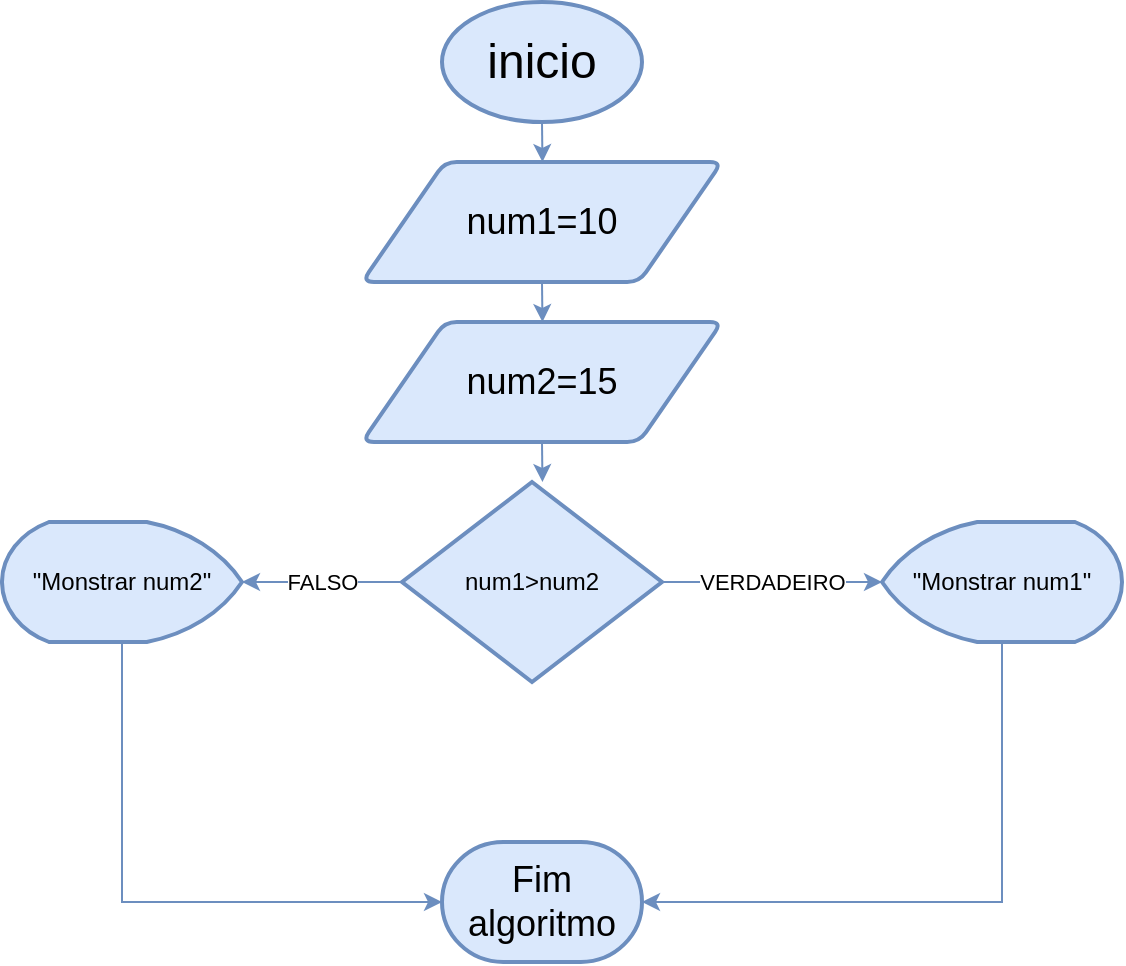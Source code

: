 <mxfile version="24.7.6" pages="4">
  <diagram name="Página-1" id="8pBZxs34pLNzvOGZmq_B">
    <mxGraphModel dx="1066" dy="603" grid="1" gridSize="10" guides="1" tooltips="1" connect="1" arrows="1" fold="1" page="1" pageScale="1" pageWidth="827" pageHeight="1169" math="0" shadow="0">
      <root>
        <mxCell id="0" />
        <mxCell id="1" parent="0" />
        <mxCell id="GB98tL4wv8lpsmyrZAGT-2" style="edgeStyle=orthogonalEdgeStyle;rounded=0;orthogonalLoop=1;jettySize=auto;html=1;exitX=0.5;exitY=1;exitDx=0;exitDy=0;exitPerimeter=0;fillColor=#dae8fc;strokeColor=#6c8ebf;" edge="1" parent="1" source="GB98tL4wv8lpsmyrZAGT-1">
          <mxGeometry relative="1" as="geometry">
            <mxPoint x="430.238" y="290" as="targetPoint" />
          </mxGeometry>
        </mxCell>
        <mxCell id="GB98tL4wv8lpsmyrZAGT-1" value="&lt;font style=&quot;font-size: 24px;&quot;&gt;inicio&lt;/font&gt;" style="strokeWidth=2;html=1;shape=mxgraph.flowchart.start_1;whiteSpace=wrap;fillColor=#dae8fc;strokeColor=#6c8ebf;" vertex="1" parent="1">
          <mxGeometry x="380" y="210" width="100" height="60" as="geometry" />
        </mxCell>
        <mxCell id="GB98tL4wv8lpsmyrZAGT-4" style="edgeStyle=orthogonalEdgeStyle;rounded=0;orthogonalLoop=1;jettySize=auto;html=1;exitX=0.5;exitY=1;exitDx=0;exitDy=0;fillColor=#dae8fc;strokeColor=#6c8ebf;" edge="1" parent="1" source="GB98tL4wv8lpsmyrZAGT-3">
          <mxGeometry relative="1" as="geometry">
            <mxPoint x="430.238" y="370" as="targetPoint" />
          </mxGeometry>
        </mxCell>
        <mxCell id="GB98tL4wv8lpsmyrZAGT-3" value="&lt;font style=&quot;font-size: 18px;&quot;&gt;num1=10&lt;/font&gt;" style="shape=parallelogram;html=1;strokeWidth=2;perimeter=parallelogramPerimeter;whiteSpace=wrap;rounded=1;arcSize=12;size=0.23;fillColor=#dae8fc;strokeColor=#6c8ebf;" vertex="1" parent="1">
          <mxGeometry x="340" y="290" width="180" height="60" as="geometry" />
        </mxCell>
        <mxCell id="GB98tL4wv8lpsmyrZAGT-7" style="edgeStyle=orthogonalEdgeStyle;rounded=0;orthogonalLoop=1;jettySize=auto;html=1;exitX=0.5;exitY=1;exitDx=0;exitDy=0;fillColor=#dae8fc;strokeColor=#6c8ebf;" edge="1" parent="1" source="GB98tL4wv8lpsmyrZAGT-5">
          <mxGeometry relative="1" as="geometry">
            <mxPoint x="430.238" y="450" as="targetPoint" />
          </mxGeometry>
        </mxCell>
        <mxCell id="GB98tL4wv8lpsmyrZAGT-5" value="&lt;font style=&quot;font-size: 18px;&quot;&gt;num2=15&lt;/font&gt;" style="shape=parallelogram;html=1;strokeWidth=2;perimeter=parallelogramPerimeter;whiteSpace=wrap;rounded=1;arcSize=12;size=0.23;fillColor=#dae8fc;strokeColor=#6c8ebf;" vertex="1" parent="1">
          <mxGeometry x="340" y="370" width="180" height="60" as="geometry" />
        </mxCell>
        <mxCell id="GB98tL4wv8lpsmyrZAGT-9" value="VERDADEIRO" style="edgeStyle=orthogonalEdgeStyle;rounded=0;orthogonalLoop=1;jettySize=auto;html=1;exitX=1;exitY=0.5;exitDx=0;exitDy=0;exitPerimeter=0;fillColor=#dae8fc;strokeColor=#6c8ebf;" edge="1" parent="1" source="GB98tL4wv8lpsmyrZAGT-8" target="GB98tL4wv8lpsmyrZAGT-10">
          <mxGeometry relative="1" as="geometry">
            <mxPoint x="510" y="499.81" as="targetPoint" />
          </mxGeometry>
        </mxCell>
        <mxCell id="T0WktHMkKnQmxkIEheab-1" value="" style="edgeLabel;html=1;align=center;verticalAlign=middle;resizable=0;points=[];strokeColor=#D0CEE2;fontColor=#1A1A1A;fillColor=#5D7F99;" vertex="1" connectable="0" parent="GB98tL4wv8lpsmyrZAGT-9">
          <mxGeometry x="-0.739" y="-1" relative="1" as="geometry">
            <mxPoint as="offset" />
          </mxGeometry>
        </mxCell>
        <mxCell id="GB98tL4wv8lpsmyrZAGT-8" value="num1&amp;gt;num2" style="strokeWidth=2;html=1;shape=mxgraph.flowchart.decision;whiteSpace=wrap;fillColor=#dae8fc;strokeColor=#6c8ebf;" vertex="1" parent="1">
          <mxGeometry x="360" y="450" width="130" height="100" as="geometry" />
        </mxCell>
        <mxCell id="GB98tL4wv8lpsmyrZAGT-10" value="&quot;Monstrar num1&quot;" style="strokeWidth=2;html=1;shape=mxgraph.flowchart.display;whiteSpace=wrap;fillColor=#dae8fc;strokeColor=#6c8ebf;" vertex="1" parent="1">
          <mxGeometry x="600" y="470" width="120" height="60" as="geometry" />
        </mxCell>
        <mxCell id="GB98tL4wv8lpsmyrZAGT-11" value="&quot;Monstrar num2&quot;" style="strokeWidth=2;html=1;shape=mxgraph.flowchart.display;whiteSpace=wrap;direction=west;fillColor=#dae8fc;strokeColor=#6c8ebf;" vertex="1" parent="1">
          <mxGeometry x="160" y="470" width="120" height="60" as="geometry" />
        </mxCell>
        <mxCell id="GB98tL4wv8lpsmyrZAGT-12" value="FALSO" style="edgeStyle=orthogonalEdgeStyle;rounded=0;orthogonalLoop=1;jettySize=auto;html=1;exitX=0;exitY=0.5;exitDx=0;exitDy=0;exitPerimeter=0;entryX=0;entryY=0.5;entryDx=0;entryDy=0;entryPerimeter=0;fillColor=#dae8fc;strokeColor=#6c8ebf;" edge="1" parent="1" source="GB98tL4wv8lpsmyrZAGT-8" target="GB98tL4wv8lpsmyrZAGT-11">
          <mxGeometry relative="1" as="geometry" />
        </mxCell>
        <mxCell id="GB98tL4wv8lpsmyrZAGT-14" value="&lt;font style=&quot;font-size: 18px;&quot;&gt;Fim algoritmo&lt;/font&gt;" style="strokeWidth=2;html=1;shape=mxgraph.flowchart.terminator;whiteSpace=wrap;fillColor=#dae8fc;strokeColor=#6c8ebf;" vertex="1" parent="1">
          <mxGeometry x="380" y="630" width="100" height="60" as="geometry" />
        </mxCell>
        <mxCell id="GB98tL4wv8lpsmyrZAGT-15" style="edgeStyle=orthogonalEdgeStyle;rounded=0;orthogonalLoop=1;jettySize=auto;html=1;exitX=0.5;exitY=1;exitDx=0;exitDy=0;exitPerimeter=0;entryX=1;entryY=0.5;entryDx=0;entryDy=0;entryPerimeter=0;fillColor=#dae8fc;strokeColor=#6c8ebf;" edge="1" parent="1" source="GB98tL4wv8lpsmyrZAGT-10" target="GB98tL4wv8lpsmyrZAGT-14">
          <mxGeometry relative="1" as="geometry" />
        </mxCell>
        <mxCell id="GB98tL4wv8lpsmyrZAGT-16" style="edgeStyle=orthogonalEdgeStyle;rounded=0;orthogonalLoop=1;jettySize=auto;html=1;exitX=0.5;exitY=0;exitDx=0;exitDy=0;exitPerimeter=0;entryX=0;entryY=0.5;entryDx=0;entryDy=0;entryPerimeter=0;fillColor=#dae8fc;strokeColor=#6c8ebf;" edge="1" parent="1" source="GB98tL4wv8lpsmyrZAGT-11" target="GB98tL4wv8lpsmyrZAGT-14">
          <mxGeometry relative="1" as="geometry" />
        </mxCell>
      </root>
    </mxGraphModel>
  </diagram>
  <diagram id="jWhfrKgET6hmMyCPtcEo" name="Página-2">
    <mxGraphModel dx="888" dy="503" grid="1" gridSize="10" guides="1" tooltips="1" connect="1" arrows="1" fold="1" page="1" pageScale="1" pageWidth="827" pageHeight="1169" math="0" shadow="0">
      <root>
        <mxCell id="0" />
        <mxCell id="1" parent="0" />
        <mxCell id="6r8dNWiXpimA7rBfCSFJ-1" style="edgeStyle=orthogonalEdgeStyle;rounded=0;orthogonalLoop=1;jettySize=auto;html=1;exitX=0.5;exitY=1;exitDx=0;exitDy=0;exitPerimeter=0;fillColor=#dae8fc;strokeColor=#6c8ebf;" edge="1" parent="1" source="6r8dNWiXpimA7rBfCSFJ-2">
          <mxGeometry relative="1" as="geometry">
            <mxPoint x="390.238" y="110" as="targetPoint" />
          </mxGeometry>
        </mxCell>
        <mxCell id="6r8dNWiXpimA7rBfCSFJ-2" value="&lt;font style=&quot;font-size: 24px;&quot;&gt;inicio&lt;/font&gt;" style="strokeWidth=2;html=1;shape=mxgraph.flowchart.start_1;whiteSpace=wrap;fillColor=#dae8fc;strokeColor=#6c8ebf;" vertex="1" parent="1">
          <mxGeometry x="340" y="30" width="100" height="60" as="geometry" />
        </mxCell>
        <mxCell id="6r8dNWiXpimA7rBfCSFJ-3" style="edgeStyle=orthogonalEdgeStyle;rounded=0;orthogonalLoop=1;jettySize=auto;html=1;exitX=0.5;exitY=1;exitDx=0;exitDy=0;fillColor=#dae8fc;strokeColor=#6c8ebf;" edge="1" parent="1" source="6r8dNWiXpimA7rBfCSFJ-4">
          <mxGeometry relative="1" as="geometry">
            <mxPoint x="390.238" y="190" as="targetPoint" />
          </mxGeometry>
        </mxCell>
        <mxCell id="6r8dNWiXpimA7rBfCSFJ-4" value="&lt;font style=&quot;font-size: 18px;&quot;&gt;idade=18&lt;/font&gt;" style="shape=parallelogram;html=1;strokeWidth=2;perimeter=parallelogramPerimeter;whiteSpace=wrap;rounded=1;arcSize=12;size=0.23;fillColor=#dae8fc;strokeColor=#6c8ebf;" vertex="1" parent="1">
          <mxGeometry x="300" y="110" width="180" height="60" as="geometry" />
        </mxCell>
        <mxCell id="6r8dNWiXpimA7rBfCSFJ-7" value="VERDADEIRO" style="edgeStyle=orthogonalEdgeStyle;rounded=0;orthogonalLoop=1;jettySize=auto;html=1;exitX=1;exitY=0.5;exitDx=0;exitDy=0;exitPerimeter=0;fillColor=#dae8fc;strokeColor=#6c8ebf;" edge="1" parent="1" source="6r8dNWiXpimA7rBfCSFJ-9" target="6r8dNWiXpimA7rBfCSFJ-10">
          <mxGeometry x="-0.091" relative="1" as="geometry">
            <mxPoint x="480" y="239.81" as="targetPoint" />
            <mxPoint as="offset" />
          </mxGeometry>
        </mxCell>
        <mxCell id="6r8dNWiXpimA7rBfCSFJ-8" value="" style="edgeLabel;html=1;align=center;verticalAlign=middle;resizable=0;points=[];strokeColor=#D0CEE2;fontColor=#1A1A1A;fillColor=#5D7F99;" vertex="1" connectable="0" parent="6r8dNWiXpimA7rBfCSFJ-7">
          <mxGeometry x="-0.739" y="-1" relative="1" as="geometry">
            <mxPoint as="offset" />
          </mxGeometry>
        </mxCell>
        <mxCell id="6r8dNWiXpimA7rBfCSFJ-9" value="idade&amp;gt;=18" style="strokeWidth=2;html=1;shape=mxgraph.flowchart.decision;whiteSpace=wrap;fillColor=#dae8fc;strokeColor=#6c8ebf;" vertex="1" parent="1">
          <mxGeometry x="330" y="190" width="130" height="100" as="geometry" />
        </mxCell>
        <mxCell id="6r8dNWiXpimA7rBfCSFJ-10" value="&lt;span style=&quot;color: rgb(26, 26, 26);&quot;&gt;&quot;Seu voto é obrigatorio devido sua idade de 18 anos&quot;&lt;/span&gt;" style="strokeWidth=2;html=1;shape=mxgraph.flowchart.display;whiteSpace=wrap;fillColor=#dae8fc;strokeColor=#6c8ebf;" vertex="1" parent="1">
          <mxGeometry x="570" y="192.5" width="180" height="90" as="geometry" />
        </mxCell>
        <mxCell id="6r8dNWiXpimA7rBfCSFJ-11" value="&lt;span style=&quot;color: rgb(26, 26, 26); font-size: 11px;&quot;&gt;&quot;Seu voto não é obrigatorio devido sua idade ser menor que 18 anos&quot;&lt;/span&gt;" style="strokeWidth=2;html=1;shape=mxgraph.flowchart.display;whiteSpace=wrap;direction=west;fillColor=#dae8fc;strokeColor=#6c8ebf;" vertex="1" parent="1">
          <mxGeometry x="80" y="197.5" width="170" height="85" as="geometry" />
        </mxCell>
        <mxCell id="6r8dNWiXpimA7rBfCSFJ-12" value="FALSO" style="edgeStyle=orthogonalEdgeStyle;rounded=0;orthogonalLoop=1;jettySize=auto;html=1;exitX=0;exitY=0.5;exitDx=0;exitDy=0;exitPerimeter=0;entryX=0;entryY=0.5;entryDx=0;entryDy=0;entryPerimeter=0;fillColor=#dae8fc;strokeColor=#6c8ebf;" edge="1" parent="1" source="6r8dNWiXpimA7rBfCSFJ-9" target="6r8dNWiXpimA7rBfCSFJ-11">
          <mxGeometry relative="1" as="geometry" />
        </mxCell>
        <mxCell id="6r8dNWiXpimA7rBfCSFJ-13" value="&lt;font style=&quot;font-size: 18px;&quot;&gt;Fim algoritmo&lt;/font&gt;" style="strokeWidth=2;html=1;shape=mxgraph.flowchart.terminator;whiteSpace=wrap;fillColor=#dae8fc;strokeColor=#6c8ebf;" vertex="1" parent="1">
          <mxGeometry x="350" y="370" width="100" height="60" as="geometry" />
        </mxCell>
        <mxCell id="6r8dNWiXpimA7rBfCSFJ-14" style="edgeStyle=orthogonalEdgeStyle;rounded=0;orthogonalLoop=1;jettySize=auto;html=1;exitX=0.5;exitY=1;exitDx=0;exitDy=0;exitPerimeter=0;entryX=1;entryY=0.5;entryDx=0;entryDy=0;entryPerimeter=0;fillColor=#dae8fc;strokeColor=#6c8ebf;" edge="1" parent="1" source="6r8dNWiXpimA7rBfCSFJ-10" target="6r8dNWiXpimA7rBfCSFJ-13">
          <mxGeometry relative="1" as="geometry" />
        </mxCell>
        <mxCell id="6r8dNWiXpimA7rBfCSFJ-15" style="edgeStyle=orthogonalEdgeStyle;rounded=0;orthogonalLoop=1;jettySize=auto;html=1;exitX=0.5;exitY=0;exitDx=0;exitDy=0;exitPerimeter=0;entryX=0;entryY=0.5;entryDx=0;entryDy=0;entryPerimeter=0;fillColor=#dae8fc;strokeColor=#6c8ebf;" edge="1" parent="1" source="6r8dNWiXpimA7rBfCSFJ-11" target="6r8dNWiXpimA7rBfCSFJ-13">
          <mxGeometry relative="1" as="geometry" />
        </mxCell>
      </root>
    </mxGraphModel>
  </diagram>
  <diagram id="Pk0XbhfFNUI59vwgUtMH" name="Página-3">
    <mxGraphModel dx="1066" dy="603" grid="1" gridSize="10" guides="1" tooltips="1" connect="1" arrows="1" fold="1" page="1" pageScale="1" pageWidth="827" pageHeight="1169" math="0" shadow="0">
      <root>
        <mxCell id="0" />
        <mxCell id="1" parent="0" />
        <mxCell id="mblyupIpcDaMy43dZ6f9-2" style="edgeStyle=orthogonalEdgeStyle;rounded=0;orthogonalLoop=1;jettySize=auto;html=1;exitX=0.5;exitY=1;exitDx=0;exitDy=0;exitPerimeter=0;entryX=0.5;entryY=0;entryDx=0;entryDy=0;strokeColor=#736CA8;fontColor=#1A1A1A;" edge="1" parent="1" source="rqknYgUBxeWVGn9RCR43-1" target="mblyupIpcDaMy43dZ6f9-1">
          <mxGeometry relative="1" as="geometry" />
        </mxCell>
        <mxCell id="rqknYgUBxeWVGn9RCR43-1" value="&lt;font style=&quot;font-size: 24px;&quot;&gt;inicio&lt;/font&gt;" style="strokeWidth=2;html=1;shape=mxgraph.flowchart.start_1;whiteSpace=wrap;fillColor=#dae8fc;strokeColor=#6c8ebf;" vertex="1" parent="1">
          <mxGeometry x="364" y="20" width="100" height="60" as="geometry" />
        </mxCell>
        <mxCell id="mblyupIpcDaMy43dZ6f9-1" value="&lt;font style=&quot;font-size: 18px;&quot;&gt;nota1=7&lt;/font&gt;" style="shape=parallelogram;html=1;strokeWidth=2;perimeter=parallelogramPerimeter;whiteSpace=wrap;rounded=1;arcSize=12;size=0.23;fillColor=#dae8fc;strokeColor=#6c8ebf;" vertex="1" parent="1">
          <mxGeometry x="324" y="110" width="180" height="60" as="geometry" />
        </mxCell>
        <mxCell id="nA3s824Am5ixv8-oZr6B-1" style="edgeStyle=orthogonalEdgeStyle;rounded=0;orthogonalLoop=1;jettySize=auto;html=1;exitX=0.5;exitY=1;exitDx=0;exitDy=0;strokeColor=#736CA8;fontColor=#1A1A1A;" edge="1" parent="1" source="mblyupIpcDaMy43dZ6f9-3">
          <mxGeometry relative="1" as="geometry">
            <mxPoint x="410" y="270" as="targetPoint" />
          </mxGeometry>
        </mxCell>
        <mxCell id="mblyupIpcDaMy43dZ6f9-3" value="&lt;font style=&quot;font-size: 18px;&quot;&gt;nota2=8&lt;/font&gt;" style="shape=parallelogram;html=1;strokeWidth=2;perimeter=parallelogramPerimeter;whiteSpace=wrap;rounded=1;arcSize=12;size=0.23;fillColor=#dae8fc;strokeColor=#6c8ebf;" vertex="1" parent="1">
          <mxGeometry x="320" y="190" width="180" height="60" as="geometry" />
        </mxCell>
        <mxCell id="mblyupIpcDaMy43dZ6f9-4" style="edgeStyle=orthogonalEdgeStyle;rounded=0;orthogonalLoop=1;jettySize=auto;html=1;exitX=0.5;exitY=1;exitDx=0;exitDy=0;entryX=0.544;entryY=-0.017;entryDx=0;entryDy=0;entryPerimeter=0;strokeColor=#736CA8;fontColor=#1A1A1A;" edge="1" parent="1" source="mblyupIpcDaMy43dZ6f9-1" target="mblyupIpcDaMy43dZ6f9-3">
          <mxGeometry relative="1" as="geometry" />
        </mxCell>
        <mxCell id="wPfGDYqm9KKHxVgTgNEA-3" style="edgeStyle=orthogonalEdgeStyle;rounded=0;orthogonalLoop=1;jettySize=auto;html=1;exitX=0.5;exitY=1;exitDx=0;exitDy=0;strokeColor=#736CA8;fontColor=#1A1A1A;" edge="1" parent="1" source="wPfGDYqm9KKHxVgTgNEA-2">
          <mxGeometry relative="1" as="geometry">
            <mxPoint x="409.828" y="390" as="targetPoint" />
          </mxGeometry>
        </mxCell>
        <mxCell id="wPfGDYqm9KKHxVgTgNEA-2" value="media=(nota1+nota2)/2" style="html=1;strokeWidth=2;shape=manualInput;whiteSpace=wrap;rounded=1;size=26;arcSize=11;strokeColor=#6c8ebf;fillColor=#dae8fc;" vertex="1" parent="1">
          <mxGeometry x="320" y="260" width="180" height="108" as="geometry" />
        </mxCell>
        <mxCell id="jM6HmVYT87G7fZZcEv-y-2" value="VERDADEIRO" style="edgeStyle=orthogonalEdgeStyle;rounded=0;orthogonalLoop=1;jettySize=auto;html=1;exitX=1;exitY=0.5;exitDx=0;exitDy=0;exitPerimeter=0;fillColor=#dae8fc;strokeColor=#6c8ebf;" edge="1" parent="1" source="jM6HmVYT87G7fZZcEv-y-4" target="jM6HmVYT87G7fZZcEv-y-5">
          <mxGeometry x="-0.091" relative="1" as="geometry">
            <mxPoint x="500" y="439.81" as="targetPoint" />
            <mxPoint as="offset" />
          </mxGeometry>
        </mxCell>
        <mxCell id="jM6HmVYT87G7fZZcEv-y-3" value="" style="edgeLabel;html=1;align=center;verticalAlign=middle;resizable=0;points=[];strokeColor=#D0CEE2;fontColor=#1A1A1A;fillColor=#5D7F99;" vertex="1" connectable="0" parent="jM6HmVYT87G7fZZcEv-y-2">
          <mxGeometry x="-0.739" y="-1" relative="1" as="geometry">
            <mxPoint as="offset" />
          </mxGeometry>
        </mxCell>
        <mxCell id="jM6HmVYT87G7fZZcEv-y-4" value="media&amp;gt;=7" style="strokeWidth=2;html=1;shape=mxgraph.flowchart.decision;whiteSpace=wrap;fillColor=#dae8fc;strokeColor=#6c8ebf;" vertex="1" parent="1">
          <mxGeometry x="350" y="390" width="130" height="100" as="geometry" />
        </mxCell>
        <mxCell id="jM6HmVYT87G7fZZcEv-y-5" value="&lt;font color=&quot;#1a1a1a&quot;&gt;&quot;APROVADO&quot;&lt;/font&gt;" style="strokeWidth=2;html=1;shape=mxgraph.flowchart.display;whiteSpace=wrap;fillColor=#dae8fc;strokeColor=#6c8ebf;" vertex="1" parent="1">
          <mxGeometry x="590" y="392.5" width="180" height="90" as="geometry" />
        </mxCell>
        <mxCell id="jM6HmVYT87G7fZZcEv-y-6" value="&lt;font color=&quot;#1a1a1a&quot;&gt;&lt;span style=&quot;font-size: 11px;&quot;&gt;&quot;REPROVADO&quot;&lt;/span&gt;&lt;/font&gt;" style="strokeWidth=2;html=1;shape=mxgraph.flowchart.display;whiteSpace=wrap;direction=west;fillColor=#dae8fc;strokeColor=#6c8ebf;" vertex="1" parent="1">
          <mxGeometry x="100" y="397.5" width="170" height="85" as="geometry" />
        </mxCell>
        <mxCell id="jM6HmVYT87G7fZZcEv-y-7" value="FALSO" style="edgeStyle=orthogonalEdgeStyle;rounded=0;orthogonalLoop=1;jettySize=auto;html=1;exitX=0;exitY=0.5;exitDx=0;exitDy=0;exitPerimeter=0;entryX=0;entryY=0.5;entryDx=0;entryDy=0;entryPerimeter=0;fillColor=#dae8fc;strokeColor=#6c8ebf;" edge="1" parent="1" source="jM6HmVYT87G7fZZcEv-y-4" target="jM6HmVYT87G7fZZcEv-y-6">
          <mxGeometry relative="1" as="geometry" />
        </mxCell>
        <mxCell id="jM6HmVYT87G7fZZcEv-y-8" value="&lt;font style=&quot;font-size: 18px;&quot;&gt;Fim algoritmo&lt;/font&gt;" style="strokeWidth=2;html=1;shape=mxgraph.flowchart.terminator;whiteSpace=wrap;fillColor=#dae8fc;strokeColor=#6c8ebf;" vertex="1" parent="1">
          <mxGeometry x="370" y="570" width="100" height="60" as="geometry" />
        </mxCell>
        <mxCell id="jM6HmVYT87G7fZZcEv-y-9" style="edgeStyle=orthogonalEdgeStyle;rounded=0;orthogonalLoop=1;jettySize=auto;html=1;exitX=0.5;exitY=1;exitDx=0;exitDy=0;exitPerimeter=0;entryX=1;entryY=0.5;entryDx=0;entryDy=0;entryPerimeter=0;fillColor=#dae8fc;strokeColor=#6c8ebf;" edge="1" parent="1" source="jM6HmVYT87G7fZZcEv-y-5" target="jM6HmVYT87G7fZZcEv-y-8">
          <mxGeometry relative="1" as="geometry" />
        </mxCell>
        <mxCell id="jM6HmVYT87G7fZZcEv-y-10" style="edgeStyle=orthogonalEdgeStyle;rounded=0;orthogonalLoop=1;jettySize=auto;html=1;exitX=0.5;exitY=0;exitDx=0;exitDy=0;exitPerimeter=0;entryX=0;entryY=0.5;entryDx=0;entryDy=0;entryPerimeter=0;fillColor=#dae8fc;strokeColor=#6c8ebf;" edge="1" parent="1" source="jM6HmVYT87G7fZZcEv-y-6" target="jM6HmVYT87G7fZZcEv-y-8">
          <mxGeometry relative="1" as="geometry" />
        </mxCell>
      </root>
    </mxGraphModel>
  </diagram>
  <diagram id="lAAmP-lrW41cW4rbeknP" name="Página-4">
    <mxGraphModel dx="1066" dy="603" grid="1" gridSize="10" guides="1" tooltips="1" connect="1" arrows="1" fold="1" page="1" pageScale="1" pageWidth="827" pageHeight="1169" math="0" shadow="0">
      <root>
        <mxCell id="0" />
        <mxCell id="1" parent="0" />
        <mxCell id="rtSDBQKT3_GQIALtx2Jw-1" style="edgeStyle=orthogonalEdgeStyle;rounded=0;orthogonalLoop=1;jettySize=auto;html=1;exitX=0.5;exitY=1;exitDx=0;exitDy=0;exitPerimeter=0;entryX=0.5;entryY=0;entryDx=0;entryDy=0;strokeColor=#736CA8;fontColor=#1A1A1A;" edge="1" parent="1" source="rtSDBQKT3_GQIALtx2Jw-2" target="rtSDBQKT3_GQIALtx2Jw-3">
          <mxGeometry relative="1" as="geometry" />
        </mxCell>
        <mxCell id="rtSDBQKT3_GQIALtx2Jw-2" value="&lt;font style=&quot;font-size: 24px;&quot;&gt;inicio&lt;/font&gt;" style="strokeWidth=2;html=1;shape=mxgraph.flowchart.start_1;whiteSpace=wrap;fillColor=#dae8fc;strokeColor=#6c8ebf;" vertex="1" parent="1">
          <mxGeometry x="364" y="20" width="100" height="60" as="geometry" />
        </mxCell>
        <mxCell id="rtSDBQKT3_GQIALtx2Jw-3" value="&lt;span style=&quot;font-size: 18px;&quot;&gt;num1=15&lt;/span&gt;" style="shape=parallelogram;html=1;strokeWidth=2;perimeter=parallelogramPerimeter;whiteSpace=wrap;rounded=1;arcSize=12;size=0.23;fillColor=#dae8fc;strokeColor=#6c8ebf;" vertex="1" parent="1">
          <mxGeometry x="324" y="110" width="180" height="60" as="geometry" />
        </mxCell>
        <mxCell id="rtSDBQKT3_GQIALtx2Jw-4" style="edgeStyle=orthogonalEdgeStyle;rounded=0;orthogonalLoop=1;jettySize=auto;html=1;exitX=0.5;exitY=1;exitDx=0;exitDy=0;strokeColor=#736CA8;fontColor=#1A1A1A;" edge="1" parent="1" source="rtSDBQKT3_GQIALtx2Jw-5">
          <mxGeometry relative="1" as="geometry">
            <mxPoint x="410" y="270" as="targetPoint" />
          </mxGeometry>
        </mxCell>
        <mxCell id="rtSDBQKT3_GQIALtx2Jw-5" value="&lt;font style=&quot;font-size: 18px;&quot;&gt;num2=8&lt;/font&gt;" style="shape=parallelogram;html=1;strokeWidth=2;perimeter=parallelogramPerimeter;whiteSpace=wrap;rounded=1;arcSize=12;size=0.23;fillColor=#dae8fc;strokeColor=#6c8ebf;" vertex="1" parent="1">
          <mxGeometry x="320" y="190" width="180" height="60" as="geometry" />
        </mxCell>
        <mxCell id="rtSDBQKT3_GQIALtx2Jw-6" style="edgeStyle=orthogonalEdgeStyle;rounded=0;orthogonalLoop=1;jettySize=auto;html=1;exitX=0.5;exitY=1;exitDx=0;exitDy=0;entryX=0.544;entryY=-0.017;entryDx=0;entryDy=0;entryPerimeter=0;strokeColor=#736CA8;fontColor=#1A1A1A;" edge="1" parent="1" source="rtSDBQKT3_GQIALtx2Jw-3" target="rtSDBQKT3_GQIALtx2Jw-5">
          <mxGeometry relative="1" as="geometry" />
        </mxCell>
        <mxCell id="rtSDBQKT3_GQIALtx2Jw-7" style="edgeStyle=orthogonalEdgeStyle;rounded=0;orthogonalLoop=1;jettySize=auto;html=1;exitX=0.5;exitY=1;exitDx=0;exitDy=0;strokeColor=#736CA8;fontColor=#1A1A1A;" edge="1" parent="1" source="rtSDBQKT3_GQIALtx2Jw-8">
          <mxGeometry relative="1" as="geometry">
            <mxPoint x="409.828" y="390" as="targetPoint" />
          </mxGeometry>
        </mxCell>
        <mxCell id="rtSDBQKT3_GQIALtx2Jw-8" value="media=(nota1+nota2)/2" style="html=1;strokeWidth=2;shape=manualInput;whiteSpace=wrap;rounded=1;size=26;arcSize=11;strokeColor=#6c8ebf;fillColor=#dae8fc;" vertex="1" parent="1">
          <mxGeometry x="320" y="260" width="180" height="108" as="geometry" />
        </mxCell>
        <mxCell id="rtSDBQKT3_GQIALtx2Jw-9" value="VERDADEIRO" style="edgeStyle=orthogonalEdgeStyle;rounded=0;orthogonalLoop=1;jettySize=auto;html=1;exitX=1;exitY=0.5;exitDx=0;exitDy=0;exitPerimeter=0;fillColor=#dae8fc;strokeColor=#6c8ebf;" edge="1" parent="1" source="rtSDBQKT3_GQIALtx2Jw-11" target="rtSDBQKT3_GQIALtx2Jw-12">
          <mxGeometry x="-0.091" relative="1" as="geometry">
            <mxPoint x="500" y="439.81" as="targetPoint" />
            <mxPoint as="offset" />
          </mxGeometry>
        </mxCell>
        <mxCell id="rtSDBQKT3_GQIALtx2Jw-10" value="" style="edgeLabel;html=1;align=center;verticalAlign=middle;resizable=0;points=[];strokeColor=#D0CEE2;fontColor=#1A1A1A;fillColor=#5D7F99;" vertex="1" connectable="0" parent="rtSDBQKT3_GQIALtx2Jw-9">
          <mxGeometry x="-0.739" y="-1" relative="1" as="geometry">
            <mxPoint as="offset" />
          </mxGeometry>
        </mxCell>
        <mxCell id="rtSDBQKT3_GQIALtx2Jw-11" value="media&amp;gt;=7" style="strokeWidth=2;html=1;shape=mxgraph.flowchart.decision;whiteSpace=wrap;fillColor=#dae8fc;strokeColor=#6c8ebf;" vertex="1" parent="1">
          <mxGeometry x="350" y="390" width="130" height="100" as="geometry" />
        </mxCell>
        <mxCell id="rtSDBQKT3_GQIALtx2Jw-12" value="&lt;font color=&quot;#1a1a1a&quot;&gt;&quot;APROVADO&quot;&lt;/font&gt;" style="strokeWidth=2;html=1;shape=mxgraph.flowchart.display;whiteSpace=wrap;fillColor=#dae8fc;strokeColor=#6c8ebf;" vertex="1" parent="1">
          <mxGeometry x="590" y="392.5" width="180" height="90" as="geometry" />
        </mxCell>
        <mxCell id="rtSDBQKT3_GQIALtx2Jw-13" value="&lt;font color=&quot;#1a1a1a&quot;&gt;&lt;span style=&quot;font-size: 11px;&quot;&gt;&quot;REPROVADO&quot;&lt;/span&gt;&lt;/font&gt;" style="strokeWidth=2;html=1;shape=mxgraph.flowchart.display;whiteSpace=wrap;direction=west;fillColor=#dae8fc;strokeColor=#6c8ebf;" vertex="1" parent="1">
          <mxGeometry x="100" y="397.5" width="170" height="85" as="geometry" />
        </mxCell>
        <mxCell id="rtSDBQKT3_GQIALtx2Jw-14" value="FALSO" style="edgeStyle=orthogonalEdgeStyle;rounded=0;orthogonalLoop=1;jettySize=auto;html=1;exitX=0;exitY=0.5;exitDx=0;exitDy=0;exitPerimeter=0;entryX=0;entryY=0.5;entryDx=0;entryDy=0;entryPerimeter=0;fillColor=#dae8fc;strokeColor=#6c8ebf;" edge="1" parent="1" source="rtSDBQKT3_GQIALtx2Jw-11" target="rtSDBQKT3_GQIALtx2Jw-13">
          <mxGeometry relative="1" as="geometry" />
        </mxCell>
        <mxCell id="rtSDBQKT3_GQIALtx2Jw-15" value="&lt;font style=&quot;font-size: 18px;&quot;&gt;Fim algoritmo&lt;/font&gt;" style="strokeWidth=2;html=1;shape=mxgraph.flowchart.terminator;whiteSpace=wrap;fillColor=#dae8fc;strokeColor=#6c8ebf;" vertex="1" parent="1">
          <mxGeometry x="370" y="570" width="100" height="60" as="geometry" />
        </mxCell>
        <mxCell id="rtSDBQKT3_GQIALtx2Jw-16" style="edgeStyle=orthogonalEdgeStyle;rounded=0;orthogonalLoop=1;jettySize=auto;html=1;exitX=0.5;exitY=1;exitDx=0;exitDy=0;exitPerimeter=0;entryX=1;entryY=0.5;entryDx=0;entryDy=0;entryPerimeter=0;fillColor=#dae8fc;strokeColor=#6c8ebf;" edge="1" parent="1" source="rtSDBQKT3_GQIALtx2Jw-12" target="rtSDBQKT3_GQIALtx2Jw-15">
          <mxGeometry relative="1" as="geometry" />
        </mxCell>
        <mxCell id="rtSDBQKT3_GQIALtx2Jw-17" style="edgeStyle=orthogonalEdgeStyle;rounded=0;orthogonalLoop=1;jettySize=auto;html=1;exitX=0.5;exitY=0;exitDx=0;exitDy=0;exitPerimeter=0;entryX=0;entryY=0.5;entryDx=0;entryDy=0;entryPerimeter=0;fillColor=#dae8fc;strokeColor=#6c8ebf;" edge="1" parent="1" source="rtSDBQKT3_GQIALtx2Jw-13" target="rtSDBQKT3_GQIALtx2Jw-15">
          <mxGeometry relative="1" as="geometry" />
        </mxCell>
      </root>
    </mxGraphModel>
  </diagram>
</mxfile>
